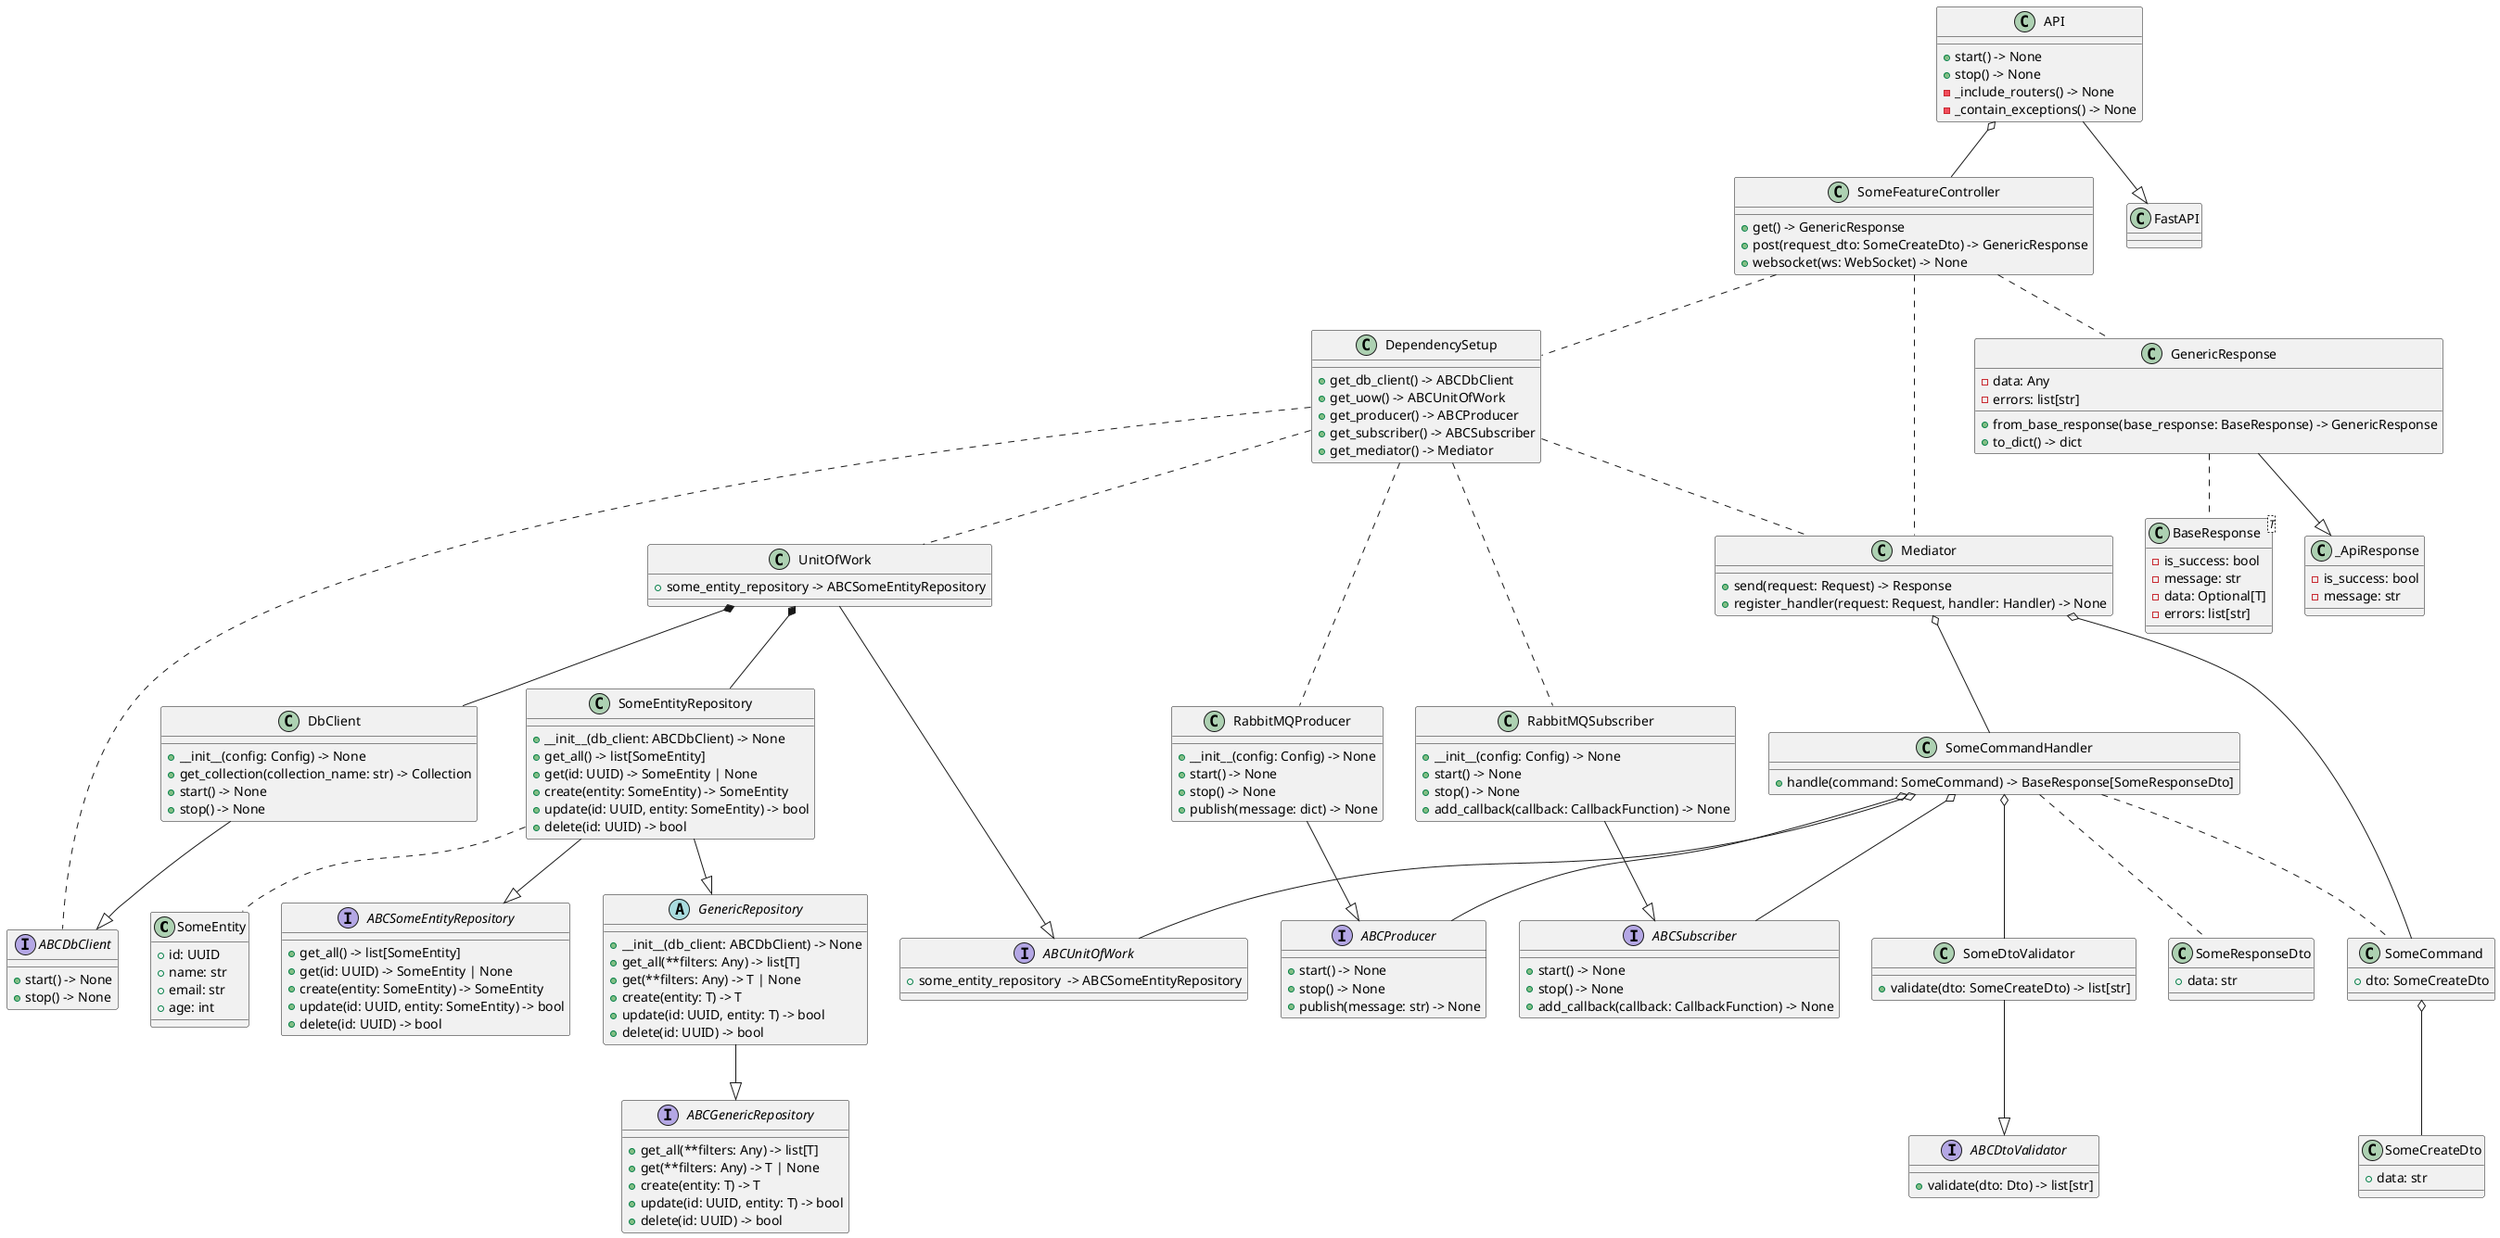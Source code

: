 @startuml

' Domain Layer
class SomeEntity {
  + id: UUID
  + name: str
  + email: str
  + age: int
}


' Application Layer
' Common
class BaseResponse<T> {
  - is_success: bool
  - message: str
  - data: Optional[T]
  - errors: list[str]
}

' Contracts
interface ABCProducer {
  + start() -> None
  + stop() -> None
  + publish(message: str) -> None
}

interface ABCSubscriber {
  + start() -> None
  + stop() -> None
  + add_callback(callback: CallbackFunction) -> None
}

interface ABCGenericRepository {
  + get_all(**filters: Any) -> list[T]
  + get(**filters: Any) -> T | None
  + create(entity: T) -> T
  + update(id: UUID, entity: T) -> bool
  + delete(id: UUID) -> bool
}

interface ABCSomeEntityRepository {
  + get_all() -> list[SomeEntity]
  + get(id: UUID) -> SomeEntity | None
  + create(entity: SomeEntity) -> SomeEntity
  + update(id: UUID, entity: SomeEntity) -> bool
  + delete(id: UUID) -> bool
}

interface ABCUnitOfWork {
  + some_entity_repository  -> ABCSomeEntityRepository
}

' Features
interface ABCDtoValidator {
  + validate(dto: Dto) -> list[str]
}

class SomeCreateDto {
  + data: str
}

class SomeResponseDto {
  + data: str
}

class SomeDtoValidator {
  + validate(dto: SomeCreateDto) -> list[str]
}
SomeDtoValidator --|> ABCDtoValidator

class SomeCommandHandler {
  + handle(command: SomeCommand) -> BaseResponse[SomeResponseDto]
}
SomeCommandHandler .. SomeCommand
SomeCommandHandler o-- SomeDtoValidator
SomeCommandHandler o-- ABCUnitOfWork
SomeCommandHandler o-- ABCProducer
SomeCommandHandler o-- ABCSubscriber
SomeCommandHandler .. SomeResponseDto

class SomeCommand {
  + dto: SomeCreateDto
}
SomeCommand o-- SomeCreateDto

' Infrastructure Layer
interface ABCDbClient {
  + start() -> None
  + stop() -> None
}

class DbClient {
  + __init__(config: Config) -> None
  + get_collection(collection_name: str) -> Collection
  + start() -> None
  + stop() -> None
}
DbClient --|> ABCDbClient

class UnitOfWork {
  + some_entity_repository -> ABCSomeEntityRepository
}
UnitOfWork --|> ABCUnitOfWork
UnitOfWork *-- DbClient

abstract class GenericRepository {
  + __init__(db_client: ABCDbClient) -> None
  + get_all(**filters: Any) -> list[T]
  + get(**filters: Any) -> T | None
  + create(entity: T) -> T
  + update(id: UUID, entity: T) -> bool
  + delete(id: UUID) -> bool
}
GenericRepository --|> ABCGenericRepository

class SomeEntityRepository {
  + __init__(db_client: ABCDbClient) -> None
  + get_all() -> list[SomeEntity]
  + get(id: UUID) -> SomeEntity | None
  + create(entity: SomeEntity) -> SomeEntity
  + update(id: UUID, entity: SomeEntity) -> bool
  + delete(id: UUID) -> bool
}
SomeEntityRepository --|> ABCSomeEntityRepository
SomeEntityRepository --|> GenericRepository
UnitOfWork *-- SomeEntityRepository
SomeEntityRepository .. SomeEntity

class RabbitMQProducer {
  + __init__(config: Config) -> None
  + start() -> None
  + stop() -> None
  + publish(message: dict) -> None
}
RabbitMQProducer --|> ABCProducer

class RabbitMQSubscriber {
  + __init__(config: Config) -> None
  + start() -> None
  + stop() -> None
  + add_callback(callback: CallbackFunction) -> None
}
RabbitMQSubscriber --|> ABCSubscriber

' Presentation Layer
class _ApiResponse {
  - is_success: bool
  - message: str
}

class GenericResponse {
  - data: Any
  - errors: list[str]
  + from_base_response(base_response: BaseResponse) -> GenericResponse
  + to_dict() -> dict
}
GenericResponse --|> _ApiResponse
GenericResponse .. BaseResponse

class DependencySetup {
  + get_db_client() -> ABCDbClient
  + get_uow() -> ABCUnitOfWork
  + get_producer() -> ABCProducer
  + get_subscriber() -> ABCSubscriber
  + get_mediator() -> Mediator
}
DependencySetup .. ABCDbClient
DependencySetup .. UnitOfWork
DependencySetup .. RabbitMQProducer
DependencySetup .. RabbitMQSubscriber
DependencySetup .. Mediator

class Mediator {
  + send(request: Request) -> Response
  + register_handler(request: Request, handler: Handler) -> None
}
Mediator o-- SomeCommand
Mediator o-- SomeCommandHandler

class SomeFeatureController {
  + get() -> GenericResponse
  + post(request_dto: SomeCreateDto) -> GenericResponse
  + websocket(ws: WebSocket) -> None
}
SomeFeatureController .. Mediator
SomeFeatureController .. GenericResponse
SomeFeatureController .. DependencySetup

class API {
  + start() -> None
  + stop() -> None
  - _include_routers() -> None
  - _contain_exceptions() -> None
}
API --|> FastAPI
API o-- SomeFeatureController

@enduml
